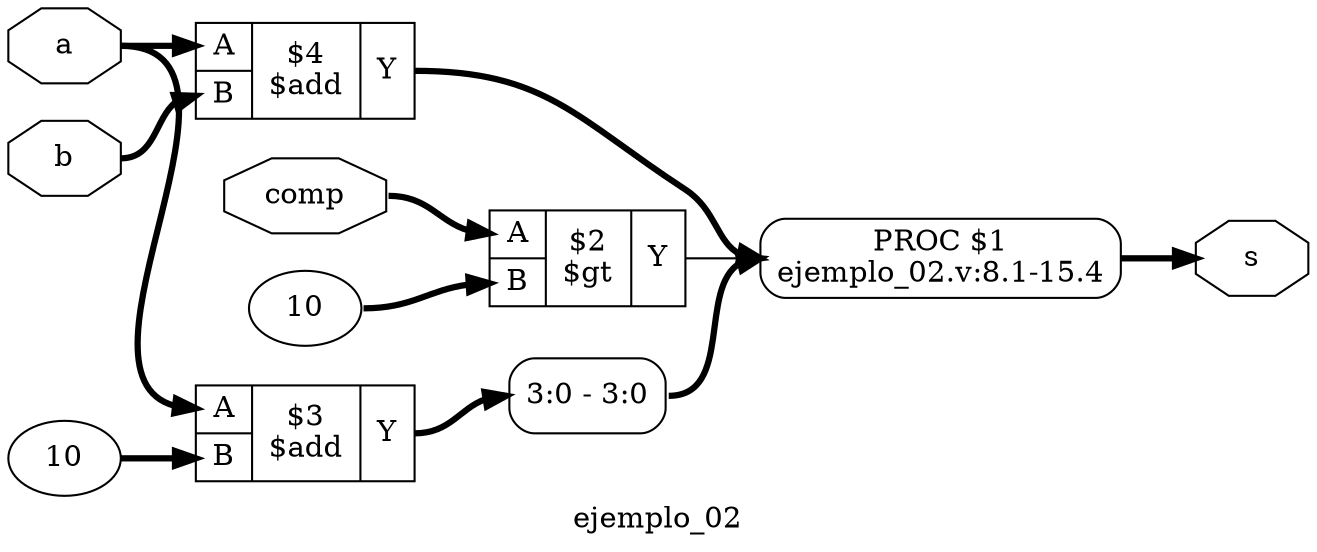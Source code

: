 digraph "ejemplo_02" {
label="ejemplo_02";
rankdir="LR";
remincross=true;
n6 [ shape=octagon, label="s", color="black", fontcolor="black" ];
n7 [ shape=octagon, label="comp", color="black", fontcolor="black" ];
n8 [ shape=octagon, label="b", color="black", fontcolor="black" ];
n9 [ shape=octagon, label="a", color="black", fontcolor="black" ];
c13 [ shape=record, label="{{<p10> A|<p11> B}|$4\n$add|{<p12> Y}}" ];
v0 [ label="10" ];
c14 [ shape=record, label="{{<p10> A|<p11> B}|$3\n$add|{<p12> Y}}" ];
v1 [ label="10" ];
c15 [ shape=record, label="{{<p10> A|<p11> B}|$2\n$gt|{<p12> Y}}" ];
x3 [ shape=record, style=rounded, label="<s0> 3:0 - 3:0 " ];
p2 [shape=box, style=rounded, label="PROC $1\nejemplo_02.v:8.1-15.4"];
c13:p12:e -> p2:w [color="black", style="setlinewidth(3)", label=""];
c14:p12:e -> x3:s0:w [color="black", style="setlinewidth(3)", label=""];
c15:p12:e -> p2:w [color="black", label=""];
p2:e -> n6:w [color="black", style="setlinewidth(3)", label=""];
n7:e -> c15:p10:w [color="black", style="setlinewidth(3)", label=""];
n8:e -> c13:p11:w [color="black", style="setlinewidth(3)", label=""];
n9:e -> c13:p10:w [color="black", style="setlinewidth(3)", label=""];
n9:e -> c14:p10:w [color="black", style="setlinewidth(3)", label=""];
v0:e -> c14:p11:w [color="black", style="setlinewidth(3)", label=""];
v1:e -> c15:p11:w [color="black", style="setlinewidth(3)", label=""];
x3:e -> p2:w [color="black", style="setlinewidth(3)", label=""];
}
